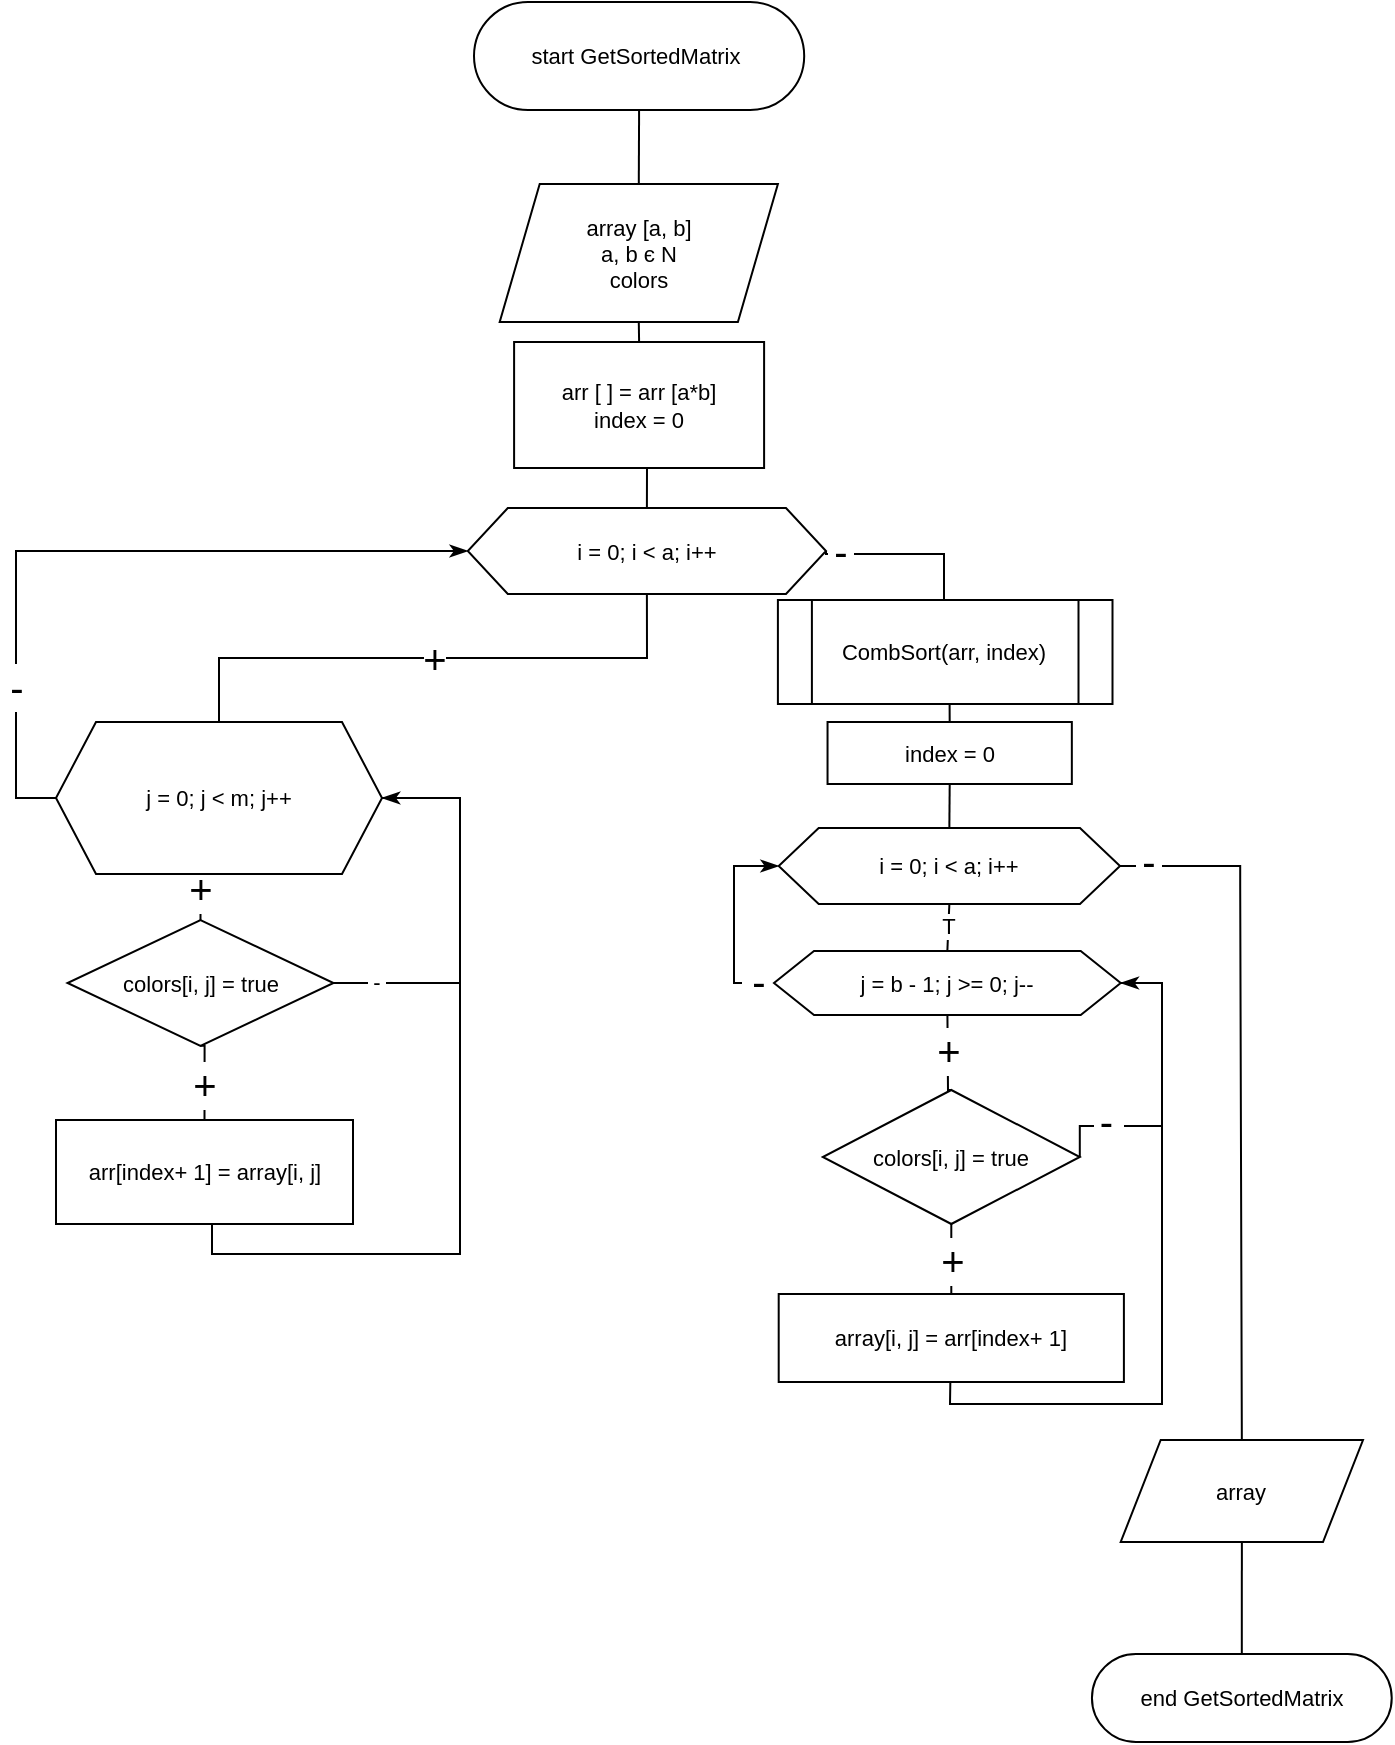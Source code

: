 <mxfile version="21.1.1" type="device" pages="5">
  <diagram id="_W2pvvR6-BZ_cIew-rfv" name="Сортування матриці">
    <mxGraphModel dx="2206" dy="2394" grid="0" gridSize="10" guides="1" tooltips="1" connect="1" arrows="1" fold="1" page="1" pageScale="1" pageWidth="827" pageHeight="1169" math="0" shadow="0">
      <root>
        <mxCell id="0" />
        <mxCell id="1" parent="0" />
        <mxCell id="_uo7ku0veyaC658YRv5V-1" style="edgeStyle=orthogonalEdgeStyle;shape=connector;rounded=0;orthogonalLoop=1;jettySize=auto;html=1;exitX=0.5;exitY=1;exitDx=0;exitDy=0;entryX=0.5;entryY=0;entryDx=0;entryDy=0;labelBackgroundColor=default;strokeColor=default;fontFamily=Helvetica;fontSize=11;fontColor=default;endArrow=none;endFill=0;" parent="1" source="_uo7ku0veyaC658YRv5V-2" target="_uo7ku0veyaC658YRv5V-4" edge="1">
          <mxGeometry relative="1" as="geometry" />
        </mxCell>
        <mxCell id="_uo7ku0veyaC658YRv5V-2" value="start GetSortedMatrix&amp;nbsp;" style="rounded=1;whiteSpace=wrap;html=1;hachureGap=4;arcSize=50;fontFamily=Helvetica;fontSize=11;fontColor=default;" parent="1" vertex="1">
          <mxGeometry x="314.0" y="-59" width="165.1" height="54" as="geometry" />
        </mxCell>
        <mxCell id="_uo7ku0veyaC658YRv5V-3" style="edgeStyle=orthogonalEdgeStyle;shape=connector;rounded=0;orthogonalLoop=1;jettySize=auto;html=1;exitX=0.5;exitY=1;exitDx=0;exitDy=0;entryX=0.5;entryY=0;entryDx=0;entryDy=0;labelBackgroundColor=default;strokeColor=default;fontFamily=Helvetica;fontSize=11;fontColor=default;endArrow=none;endFill=0;" parent="1" source="_uo7ku0veyaC658YRv5V-4" target="_uo7ku0veyaC658YRv5V-6" edge="1">
          <mxGeometry relative="1" as="geometry" />
        </mxCell>
        <mxCell id="_uo7ku0veyaC658YRv5V-4" value="array [a, b]&lt;br&gt;a, b є N&lt;br&gt;colors" style="shape=parallelogram;perimeter=parallelogramPerimeter;whiteSpace=wrap;html=1;fixedSize=1;rounded=1;hachureGap=4;strokeColor=default;fontFamily=Helvetica;fontSize=11;fontColor=default;fillColor=default;arcSize=0;size=20;" parent="1" vertex="1">
          <mxGeometry x="326.85" y="32" width="139.1" height="69" as="geometry" />
        </mxCell>
        <mxCell id="_uo7ku0veyaC658YRv5V-5" style="edgeStyle=orthogonalEdgeStyle;shape=connector;rounded=0;orthogonalLoop=1;jettySize=auto;html=1;exitX=0.5;exitY=1;exitDx=0;exitDy=0;entryX=0.5;entryY=0;entryDx=0;entryDy=0;labelBackgroundColor=default;strokeColor=default;fontFamily=Helvetica;fontSize=11;fontColor=default;endArrow=none;endFill=0;" parent="1" source="_uo7ku0veyaC658YRv5V-6" target="_uo7ku0veyaC658YRv5V-9" edge="1">
          <mxGeometry relative="1" as="geometry" />
        </mxCell>
        <mxCell id="_uo7ku0veyaC658YRv5V-6" value="arr [ ] = arr [a*b]&lt;br&gt;index = 0" style="rounded=0;whiteSpace=wrap;html=1;hachureGap=4;strokeColor=default;fontFamily=Helvetica;fontSize=11;fontColor=default;fillColor=default;" parent="1" vertex="1">
          <mxGeometry x="334.05" y="111" width="125" height="63" as="geometry" />
        </mxCell>
        <mxCell id="_uo7ku0veyaC658YRv5V-7" value="&lt;font style=&quot;font-size: 20px;&quot;&gt;+&lt;/font&gt;" style="edgeStyle=orthogonalEdgeStyle;shape=connector;rounded=0;orthogonalLoop=1;jettySize=auto;html=1;exitX=0.5;exitY=1;exitDx=0;exitDy=0;entryX=0.5;entryY=0;entryDx=0;entryDy=0;labelBackgroundColor=default;strokeColor=default;fontFamily=Helvetica;fontSize=11;fontColor=default;endArrow=none;endFill=0;" parent="1" source="_uo7ku0veyaC658YRv5V-9" target="_uo7ku0veyaC658YRv5V-12" edge="1">
          <mxGeometry relative="1" as="geometry" />
        </mxCell>
        <mxCell id="_uo7ku0veyaC658YRv5V-8" value="&amp;nbsp;&lt;font style=&quot;font-size: 20px;&quot;&gt;-&lt;/font&gt;&amp;nbsp;" style="edgeStyle=orthogonalEdgeStyle;shape=connector;rounded=0;orthogonalLoop=1;jettySize=auto;html=1;exitX=1;exitY=0.5;exitDx=0;exitDy=0;entryX=0.5;entryY=0;entryDx=0;entryDy=0;labelBackgroundColor=default;strokeColor=default;fontFamily=Helvetica;fontSize=11;fontColor=default;endArrow=none;endFill=0;" parent="1" source="_uo7ku0veyaC658YRv5V-9" target="_uo7ku0veyaC658YRv5V-19" edge="1">
          <mxGeometry x="-0.91" y="2" relative="1" as="geometry">
            <Array as="points">
              <mxPoint x="490" y="217" />
              <mxPoint x="549" y="217" />
              <mxPoint x="549" y="290" />
            </Array>
            <mxPoint as="offset" />
          </mxGeometry>
        </mxCell>
        <mxCell id="_uo7ku0veyaC658YRv5V-9" value="i = 0; i &amp;lt; a; i++" style="shape=hexagon;perimeter=hexagonPerimeter2;whiteSpace=wrap;html=1;fixedSize=1;fontFamily=Helvetica;fontSize=11;fontColor=default;" parent="1" vertex="1">
          <mxGeometry x="310.9" y="194" width="179.1" height="43" as="geometry" />
        </mxCell>
        <mxCell id="_uo7ku0veyaC658YRv5V-10" value="&lt;span style=&quot;font-size: 20px;&quot;&gt;+&lt;/span&gt;" style="edgeStyle=orthogonalEdgeStyle;shape=connector;rounded=0;orthogonalLoop=1;jettySize=auto;html=1;exitX=0.5;exitY=1;exitDx=0;exitDy=0;entryX=0.5;entryY=0;entryDx=0;entryDy=0;labelBackgroundColor=default;strokeColor=default;fontFamily=Helvetica;fontSize=11;fontColor=default;endArrow=none;endFill=0;" parent="1" source="_uo7ku0veyaC658YRv5V-12" target="_uo7ku0veyaC658YRv5V-15" edge="1">
          <mxGeometry relative="1" as="geometry" />
        </mxCell>
        <mxCell id="_uo7ku0veyaC658YRv5V-11" value="&lt;font style=&quot;font-size: 20px;&quot;&gt;-&lt;/font&gt;" style="edgeStyle=orthogonalEdgeStyle;shape=connector;rounded=0;orthogonalLoop=1;jettySize=auto;html=1;exitX=0;exitY=0.5;exitDx=0;exitDy=0;entryX=0;entryY=0.5;entryDx=0;entryDy=0;labelBackgroundColor=default;strokeColor=default;fontFamily=Helvetica;fontSize=11;fontColor=default;endArrow=classicThin;endFill=1;" parent="1" source="_uo7ku0veyaC658YRv5V-12" target="_uo7ku0veyaC658YRv5V-9" edge="1">
          <mxGeometry x="-0.586" relative="1" as="geometry">
            <mxPoint as="offset" />
          </mxGeometry>
        </mxCell>
        <mxCell id="_uo7ku0veyaC658YRv5V-12" value="j = 0; j &amp;lt; m; j++" style="shape=hexagon;perimeter=hexagonPerimeter2;whiteSpace=wrap;html=1;fixedSize=1;fontFamily=Helvetica;fontSize=11;fontColor=default;" parent="1" vertex="1">
          <mxGeometry x="105" y="301" width="163" height="76" as="geometry" />
        </mxCell>
        <mxCell id="_uo7ku0veyaC658YRv5V-13" value="&lt;font style=&quot;font-size: 20px;&quot;&gt;+&lt;/font&gt;" style="edgeStyle=orthogonalEdgeStyle;shape=connector;rounded=0;orthogonalLoop=1;jettySize=auto;html=1;exitX=0.5;exitY=1;exitDx=0;exitDy=0;entryX=0.5;entryY=0;entryDx=0;entryDy=0;labelBackgroundColor=default;strokeColor=default;fontFamily=Helvetica;fontSize=11;fontColor=default;endArrow=none;endFill=0;" parent="1" source="_uo7ku0veyaC658YRv5V-15" target="_uo7ku0veyaC658YRv5V-17" edge="1">
          <mxGeometry x="0.076" y="-1" relative="1" as="geometry">
            <mxPoint x="1" as="offset" />
          </mxGeometry>
        </mxCell>
        <mxCell id="_uo7ku0veyaC658YRv5V-14" value="&amp;nbsp;-&amp;nbsp;" style="edgeStyle=orthogonalEdgeStyle;shape=connector;rounded=0;orthogonalLoop=1;jettySize=auto;html=1;exitX=1;exitY=0.5;exitDx=0;exitDy=0;entryX=1;entryY=0.5;entryDx=0;entryDy=0;labelBackgroundColor=default;strokeColor=default;fontFamily=Helvetica;fontSize=11;fontColor=default;endArrow=classicThin;endFill=1;" parent="1" source="_uo7ku0veyaC658YRv5V-15" target="_uo7ku0veyaC658YRv5V-12" edge="1">
          <mxGeometry x="-0.779" y="1" relative="1" as="geometry">
            <Array as="points">
              <mxPoint x="307" y="432" />
              <mxPoint x="307" y="339" />
            </Array>
            <mxPoint as="offset" />
          </mxGeometry>
        </mxCell>
        <mxCell id="_uo7ku0veyaC658YRv5V-15" value="colors[i, j] = true" style="rhombus;whiteSpace=wrap;html=1;shadow=0;fontFamily=Helvetica;fontSize=11;fontColor=default;" parent="1" vertex="1">
          <mxGeometry x="110.75" y="400.11" width="133" height="62.79" as="geometry" />
        </mxCell>
        <mxCell id="_uo7ku0veyaC658YRv5V-16" style="edgeStyle=orthogonalEdgeStyle;shape=connector;rounded=0;orthogonalLoop=1;jettySize=auto;html=1;exitX=0.5;exitY=1;exitDx=0;exitDy=0;entryX=1;entryY=0.5;entryDx=0;entryDy=0;labelBackgroundColor=default;strokeColor=default;fontFamily=Helvetica;fontSize=11;fontColor=default;endArrow=none;endFill=0;" parent="1" source="_uo7ku0veyaC658YRv5V-17" target="_uo7ku0veyaC658YRv5V-12" edge="1">
          <mxGeometry relative="1" as="geometry">
            <Array as="points">
              <mxPoint x="183" y="552" />
              <mxPoint x="183" y="567" />
              <mxPoint x="307" y="567" />
              <mxPoint x="307" y="339" />
            </Array>
          </mxGeometry>
        </mxCell>
        <mxCell id="_uo7ku0veyaC658YRv5V-17" value="arr[index+ 1] = array[i, j]" style="rounded=0;whiteSpace=wrap;html=1;hachureGap=4;strokeColor=default;fontFamily=Helvetica;fontSize=11;fontColor=default;fillColor=default;" parent="1" vertex="1">
          <mxGeometry x="105" y="500" width="148.5" height="52" as="geometry" />
        </mxCell>
        <mxCell id="_uo7ku0veyaC658YRv5V-18" style="edgeStyle=orthogonalEdgeStyle;shape=connector;rounded=0;orthogonalLoop=1;jettySize=auto;html=1;exitX=0.5;exitY=1;exitDx=0;exitDy=0;entryX=0.5;entryY=0;entryDx=0;entryDy=0;labelBackgroundColor=default;strokeColor=default;fontFamily=Helvetica;fontSize=11;fontColor=default;endArrow=none;endFill=0;" parent="1" source="_uo7ku0veyaC658YRv5V-19" target="_uo7ku0veyaC658YRv5V-21" edge="1">
          <mxGeometry relative="1" as="geometry" />
        </mxCell>
        <mxCell id="_uo7ku0veyaC658YRv5V-19" value="CombSort(arr, index)" style="shape=process;whiteSpace=wrap;html=1;backgroundOutline=1;fontFamily=Helvetica;fontSize=11;fontColor=default;" parent="1" vertex="1">
          <mxGeometry x="465.95" y="240" width="167.3" height="52" as="geometry" />
        </mxCell>
        <mxCell id="_uo7ku0veyaC658YRv5V-20" style="edgeStyle=orthogonalEdgeStyle;shape=connector;rounded=0;orthogonalLoop=1;jettySize=auto;html=1;exitX=0.5;exitY=1;exitDx=0;exitDy=0;entryX=0.5;entryY=0;entryDx=0;entryDy=0;labelBackgroundColor=default;strokeColor=default;fontFamily=Helvetica;fontSize=11;fontColor=default;endArrow=none;endFill=0;" parent="1" source="_uo7ku0veyaC658YRv5V-21" target="_uo7ku0veyaC658YRv5V-27" edge="1">
          <mxGeometry relative="1" as="geometry" />
        </mxCell>
        <mxCell id="_uo7ku0veyaC658YRv5V-21" value="index = 0" style="rounded=0;whiteSpace=wrap;html=1;hachureGap=4;strokeColor=default;fontFamily=Helvetica;fontSize=11;fontColor=default;fillColor=default;" parent="1" vertex="1">
          <mxGeometry x="490.77" y="301" width="122.15" height="31" as="geometry" />
        </mxCell>
        <mxCell id="_uo7ku0veyaC658YRv5V-22" value="&lt;font style=&quot;font-size: 20px;&quot;&gt;+&lt;/font&gt;" style="edgeStyle=orthogonalEdgeStyle;shape=connector;rounded=0;orthogonalLoop=1;jettySize=auto;html=1;exitX=0.5;exitY=1;exitDx=0;exitDy=0;entryX=0.5;entryY=0;entryDx=0;entryDy=0;labelBackgroundColor=default;strokeColor=default;fontFamily=Helvetica;fontSize=11;fontColor=default;endArrow=none;endFill=0;" parent="1" source="_uo7ku0veyaC658YRv5V-24" target="_uo7ku0veyaC658YRv5V-30" edge="1">
          <mxGeometry relative="1" as="geometry">
            <Array as="points">
              <mxPoint x="551" y="446" />
              <mxPoint x="551" y="446" />
            </Array>
          </mxGeometry>
        </mxCell>
        <mxCell id="_uo7ku0veyaC658YRv5V-23" value="&lt;font style=&quot;font-size: 20px;&quot;&gt;&amp;nbsp;-&amp;nbsp;&lt;/font&gt;" style="edgeStyle=orthogonalEdgeStyle;shape=connector;rounded=0;orthogonalLoop=1;jettySize=auto;html=1;exitX=0;exitY=0.5;exitDx=0;exitDy=0;entryX=0;entryY=0.5;entryDx=0;entryDy=0;labelBackgroundColor=default;strokeColor=default;fontFamily=Helvetica;fontSize=11;fontColor=default;endArrow=classicThin;endFill=1;" parent="1" source="_uo7ku0veyaC658YRv5V-24" target="_uo7ku0veyaC658YRv5V-27" edge="1">
          <mxGeometry x="-0.835" y="-2" relative="1" as="geometry">
            <mxPoint as="offset" />
          </mxGeometry>
        </mxCell>
        <mxCell id="_uo7ku0veyaC658YRv5V-24" value="j = b - 1; j &amp;gt;= 0; j--" style="shape=hexagon;perimeter=hexagonPerimeter2;whiteSpace=wrap;html=1;fixedSize=1;fontFamily=Helvetica;fontSize=11;fontColor=default;" parent="1" vertex="1">
          <mxGeometry x="464" y="415.5" width="173.35" height="32" as="geometry" />
        </mxCell>
        <mxCell id="_uo7ku0veyaC658YRv5V-25" value="T" style="edgeStyle=orthogonalEdgeStyle;shape=connector;rounded=0;orthogonalLoop=1;jettySize=auto;html=1;exitX=0.5;exitY=1;exitDx=0;exitDy=0;entryX=0.5;entryY=0;entryDx=0;entryDy=0;labelBackgroundColor=default;strokeColor=default;fontFamily=Helvetica;fontSize=11;fontColor=default;endArrow=none;endFill=0;" parent="1" source="_uo7ku0veyaC658YRv5V-27" target="_uo7ku0veyaC658YRv5V-24" edge="1">
          <mxGeometry relative="1" as="geometry" />
        </mxCell>
        <mxCell id="_uo7ku0veyaC658YRv5V-26" value="&amp;nbsp;&lt;font style=&quot;font-size: 20px;&quot;&gt;-&lt;/font&gt;&amp;nbsp;" style="edgeStyle=orthogonalEdgeStyle;shape=connector;rounded=0;orthogonalLoop=1;jettySize=auto;html=1;exitX=1;exitY=0.5;exitDx=0;exitDy=0;entryX=0.5;entryY=0;entryDx=0;entryDy=0;labelBackgroundColor=default;strokeColor=default;fontFamily=Helvetica;fontSize=11;fontColor=default;endArrow=none;endFill=0;" parent="1" source="_uo7ku0veyaC658YRv5V-27" target="_uo7ku0veyaC658YRv5V-34" edge="1">
          <mxGeometry x="-0.919" y="3" relative="1" as="geometry">
            <Array as="points">
              <mxPoint x="697.1" y="383" />
              <mxPoint x="697.1" y="596" />
            </Array>
            <mxPoint as="offset" />
          </mxGeometry>
        </mxCell>
        <mxCell id="_uo7ku0veyaC658YRv5V-27" value="i = 0; i &amp;lt; a; i++" style="shape=hexagon;perimeter=hexagonPerimeter2;whiteSpace=wrap;html=1;fixedSize=1;fontFamily=Helvetica;fontSize=11;fontColor=default;" parent="1" vertex="1">
          <mxGeometry x="466.35" y="354" width="170.65" height="38" as="geometry" />
        </mxCell>
        <mxCell id="_uo7ku0veyaC658YRv5V-28" value="&lt;font style=&quot;font-size: 20px;&quot;&gt;+&lt;/font&gt;" style="edgeStyle=orthogonalEdgeStyle;shape=connector;rounded=0;orthogonalLoop=1;jettySize=auto;html=1;exitX=0.5;exitY=1;exitDx=0;exitDy=0;entryX=0.5;entryY=0;entryDx=0;entryDy=0;labelBackgroundColor=default;strokeColor=default;fontFamily=Helvetica;fontSize=11;fontColor=default;endArrow=none;endFill=0;" parent="1" source="_uo7ku0veyaC658YRv5V-30" target="_uo7ku0veyaC658YRv5V-32" edge="1">
          <mxGeometry relative="1" as="geometry" />
        </mxCell>
        <mxCell id="_uo7ku0veyaC658YRv5V-29" value="&amp;nbsp;&lt;font style=&quot;font-size: 20px;&quot;&gt;-&amp;nbsp;&lt;/font&gt;" style="edgeStyle=orthogonalEdgeStyle;shape=connector;rounded=0;orthogonalLoop=1;jettySize=auto;html=1;exitX=1;exitY=0.5;exitDx=0;exitDy=0;entryX=1;entryY=0.5;entryDx=0;entryDy=0;labelBackgroundColor=default;strokeColor=default;fontFamily=Helvetica;fontSize=11;fontColor=default;endArrow=classicThin;endFill=1;" parent="1" source="_uo7ku0veyaC658YRv5V-30" target="_uo7ku0veyaC658YRv5V-24" edge="1">
          <mxGeometry x="-0.606" y="3" relative="1" as="geometry">
            <mxPoint as="offset" />
            <Array as="points">
              <mxPoint x="658" y="503" />
              <mxPoint x="658" y="432" />
            </Array>
          </mxGeometry>
        </mxCell>
        <mxCell id="_uo7ku0veyaC658YRv5V-30" value="&lt;meta charset=&quot;utf-8&quot;&gt;&lt;span style=&quot;color: rgb(0, 0, 0); font-family: Helvetica; font-size: 11px; font-style: normal; font-variant-ligatures: normal; font-variant-caps: normal; font-weight: 400; letter-spacing: normal; orphans: 2; text-align: center; text-indent: 0px; text-transform: none; widows: 2; word-spacing: 0px; -webkit-text-stroke-width: 0px; background-color: rgb(255, 255, 255); text-decoration-thickness: initial; text-decoration-style: initial; text-decoration-color: initial; float: none; display: inline !important;&quot;&gt;colors[i, j] = true&lt;/span&gt;" style="rhombus;whiteSpace=wrap;html=1;shadow=0;fontFamily=Helvetica;fontSize=11;fontColor=default;" parent="1" vertex="1">
          <mxGeometry x="488.4" y="485" width="128.5" height="67" as="geometry" />
        </mxCell>
        <mxCell id="_uo7ku0veyaC658YRv5V-31" style="edgeStyle=orthogonalEdgeStyle;shape=connector;rounded=0;orthogonalLoop=1;jettySize=auto;html=1;exitX=0.5;exitY=1;exitDx=0;exitDy=0;entryX=1;entryY=0.5;entryDx=0;entryDy=0;labelBackgroundColor=default;strokeColor=default;fontFamily=Helvetica;fontSize=11;fontColor=default;endArrow=none;endFill=0;" parent="1" source="_uo7ku0veyaC658YRv5V-32" target="_uo7ku0veyaC658YRv5V-24" edge="1">
          <mxGeometry relative="1" as="geometry">
            <Array as="points">
              <mxPoint x="552" y="596" />
              <mxPoint x="552" y="642" />
              <mxPoint x="658" y="642" />
              <mxPoint x="658" y="431" />
            </Array>
          </mxGeometry>
        </mxCell>
        <mxCell id="_uo7ku0veyaC658YRv5V-32" value="array[i, j] = arr[index+ 1]" style="rounded=0;whiteSpace=wrap;html=1;hachureGap=4;strokeColor=default;fontFamily=Helvetica;fontSize=11;fontColor=default;fillColor=default;" parent="1" vertex="1">
          <mxGeometry x="466.35" y="587" width="172.6" height="44" as="geometry" />
        </mxCell>
        <mxCell id="_uo7ku0veyaC658YRv5V-33" style="edgeStyle=orthogonalEdgeStyle;shape=connector;rounded=0;orthogonalLoop=1;jettySize=auto;html=1;exitX=0.5;exitY=1;exitDx=0;exitDy=0;entryX=0.5;entryY=0;entryDx=0;entryDy=0;labelBackgroundColor=default;strokeColor=default;fontFamily=Helvetica;fontSize=11;fontColor=default;endArrow=none;endFill=0;" parent="1" source="_uo7ku0veyaC658YRv5V-34" target="_uo7ku0veyaC658YRv5V-35" edge="1">
          <mxGeometry relative="1" as="geometry" />
        </mxCell>
        <mxCell id="_uo7ku0veyaC658YRv5V-34" value="array" style="shape=parallelogram;perimeter=parallelogramPerimeter;whiteSpace=wrap;html=1;fixedSize=1;rounded=1;hachureGap=4;strokeColor=default;fontFamily=Helvetica;fontSize=11;fontColor=default;fillColor=default;arcSize=0;size=20;" parent="1" vertex="1">
          <mxGeometry x="637.35" y="660" width="121.15" height="51" as="geometry" />
        </mxCell>
        <mxCell id="_uo7ku0veyaC658YRv5V-35" value="end GetSortedMatrix" style="rounded=1;whiteSpace=wrap;html=1;hachureGap=4;arcSize=50;fontFamily=Helvetica;fontSize=11;fontColor=default;" parent="1" vertex="1">
          <mxGeometry x="622.97" y="767" width="149.9" height="44" as="geometry" />
        </mxCell>
      </root>
    </mxGraphModel>
  </diagram>
  <diagram name="алгоритм матриці" id="puJ4dQVMuRWUU_2KnzEk">
    <mxGraphModel dx="1434" dy="796" grid="0" gridSize="10" guides="1" tooltips="1" connect="1" arrows="1" fold="1" page="1" pageScale="1" pageWidth="827" pageHeight="1169" math="0" shadow="0">
      <root>
        <mxCell id="0" />
        <mxCell id="1" parent="0" />
        <mxCell id="8x_gYfYmhWGk54Jx3yt2-13" style="edgeStyle=orthogonalEdgeStyle;rounded=0;orthogonalLoop=1;jettySize=auto;html=1;exitX=0.5;exitY=1;exitDx=0;exitDy=0;entryX=0.5;entryY=0;entryDx=0;entryDy=0;endArrow=none;endFill=0;" parent="1" source="8x_gYfYmhWGk54Jx3yt2-1" target="8x_gYfYmhWGk54Jx3yt2-2" edge="1">
          <mxGeometry relative="1" as="geometry">
            <Array as="points">
              <mxPoint x="320" y="70" />
              <mxPoint x="320" y="80" />
            </Array>
          </mxGeometry>
        </mxCell>
        <mxCell id="8x_gYfYmhWGk54Jx3yt2-1" value="start" style="rounded=1;whiteSpace=wrap;html=1;hachureGap=4;arcSize=50;" parent="1" vertex="1">
          <mxGeometry x="277" y="11" width="137" height="80" as="geometry" />
        </mxCell>
        <mxCell id="HEg9FJUR9RGlQ6Tc9v0w-24" style="edgeStyle=orthogonalEdgeStyle;shape=connector;rounded=0;orthogonalLoop=1;jettySize=auto;html=1;exitX=0.5;exitY=1;exitDx=0;exitDy=0;entryX=0.5;entryY=0;entryDx=0;entryDy=0;labelBackgroundColor=default;fontFamily=Helvetica;fontSize=11;fontColor=default;endArrow=none;endFill=0;" parent="1" source="8x_gYfYmhWGk54Jx3yt2-2" target="HEg9FJUR9RGlQ6Tc9v0w-21" edge="1">
          <mxGeometry relative="1" as="geometry" />
        </mxCell>
        <mxCell id="8x_gYfYmhWGk54Jx3yt2-2" value="array[a,b]&lt;br&gt;a, b, maxElementOfArray є N&lt;br&gt;l, k є Z&amp;nbsp;" style="shape=parallelogram;perimeter=parallelogramPerimeter;whiteSpace=wrap;html=1;fixedSize=1;rounded=1;hachureGap=4;fontFamily=Helvetica;fontSize=11;arcSize=0;size=20;" parent="1" vertex="1">
          <mxGeometry x="242" y="129" width="218.5" height="63" as="geometry" />
        </mxCell>
        <mxCell id="8x_gYfYmhWGk54Jx3yt2-73" style="edgeStyle=orthogonalEdgeStyle;rounded=0;orthogonalLoop=1;jettySize=auto;html=1;exitX=0.5;exitY=1;exitDx=0;exitDy=0;fontSize=11;endArrow=classicThin;endFill=1;startSize=6;entryX=1;entryY=0.5;entryDx=0;entryDy=0;" parent="1" edge="1">
          <mxGeometry relative="1" as="geometry">
            <mxPoint x="1123.21" y="582.49" as="targetPoint" />
            <Array as="points">
              <mxPoint x="1031" y="879" />
              <mxPoint x="1031" y="890" />
              <mxPoint x="1175" y="890" />
              <mxPoint x="1175" y="583" />
            </Array>
          </mxGeometry>
        </mxCell>
        <mxCell id="8x_gYfYmhWGk54Jx3yt2-99" value="end" style="rounded=1;whiteSpace=wrap;html=1;hachureGap=4;arcSize=50;fontSize=11;" parent="1" vertex="1">
          <mxGeometry x="278.75" y="455" width="151.5" height="74" as="geometry" />
        </mxCell>
        <mxCell id="HEg9FJUR9RGlQ6Tc9v0w-25" style="edgeStyle=orthogonalEdgeStyle;shape=connector;rounded=0;orthogonalLoop=1;jettySize=auto;html=1;exitX=0.5;exitY=1;exitDx=0;exitDy=0;entryX=0.5;entryY=0;entryDx=0;entryDy=0;labelBackgroundColor=default;fontFamily=Helvetica;fontSize=11;fontColor=default;endArrow=none;endFill=0;" parent="1" source="HEg9FJUR9RGlQ6Tc9v0w-21" target="HEg9FJUR9RGlQ6Tc9v0w-23" edge="1">
          <mxGeometry relative="1" as="geometry" />
        </mxCell>
        <mxCell id="HEg9FJUR9RGlQ6Tc9v0w-21" value="GetSortedMatrix(array, colors, a, b)" style="shape=process;whiteSpace=wrap;html=1;backgroundOutline=1;fontFamily=Helvetica;fontSize=11;" parent="1" vertex="1">
          <mxGeometry x="201.25" y="224" width="294.75" height="75" as="geometry" />
        </mxCell>
        <mxCell id="HEg9FJUR9RGlQ6Tc9v0w-27" style="edgeStyle=orthogonalEdgeStyle;shape=connector;rounded=0;orthogonalLoop=1;jettySize=auto;html=1;exitX=0.5;exitY=1;exitDx=0;exitDy=0;entryX=0.5;entryY=0;entryDx=0;entryDy=0;labelBackgroundColor=default;fontFamily=Helvetica;fontSize=11;fontColor=default;endArrow=none;endFill=0;" parent="1" source="HEg9FJUR9RGlQ6Tc9v0w-23" target="8x_gYfYmhWGk54Jx3yt2-99" edge="1">
          <mxGeometry relative="1" as="geometry" />
        </mxCell>
        <mxCell id="HEg9FJUR9RGlQ6Tc9v0w-23" value="array" style="shape=parallelogram;perimeter=parallelogramPerimeter;whiteSpace=wrap;html=1;fixedSize=1;rounded=1;hachureGap=4;fontFamily=Helvetica;fontSize=11;arcSize=0;size=20;" parent="1" vertex="1">
          <mxGeometry x="251" y="324" width="207" height="87" as="geometry" />
        </mxCell>
      </root>
    </mxGraphModel>
  </diagram>
  <diagram id="Nt5OlTipBuLvhybNwQZH" name="Сортування матриці №2">
    <mxGraphModel dx="860" dy="936" grid="0" gridSize="10" guides="1" tooltips="1" connect="1" arrows="1" fold="1" page="1" pageScale="1" pageWidth="827" pageHeight="1169" math="0" shadow="0">
      <root>
        <mxCell id="0" />
        <mxCell id="1" parent="0" />
        <mxCell id="H2k0Py5VocjFu0qXM1yt-1" style="edgeStyle=orthogonalEdgeStyle;rounded=0;orthogonalLoop=1;jettySize=auto;html=1;exitX=0.5;exitY=1;exitDx=0;exitDy=0;endArrow=none;endFill=0;" parent="1" source="H2k0Py5VocjFu0qXM1yt-2" target="H2k0Py5VocjFu0qXM1yt-4" edge="1">
          <mxGeometry relative="1" as="geometry" />
        </mxCell>
        <mxCell id="H2k0Py5VocjFu0qXM1yt-2" value="start CombSort" style="rounded=1;whiteSpace=wrap;html=1;hachureGap=4;arcSize=50;" parent="1" vertex="1">
          <mxGeometry x="1063.21" y="9" width="151.86" height="62" as="geometry" />
        </mxCell>
        <mxCell id="H2k0Py5VocjFu0qXM1yt-3" style="edgeStyle=orthogonalEdgeStyle;rounded=0;orthogonalLoop=1;jettySize=auto;html=1;exitX=0.5;exitY=1;exitDx=0;exitDy=0;entryX=0.5;entryY=0;entryDx=0;entryDy=0;endArrow=none;endFill=0;" parent="1" source="H2k0Py5VocjFu0qXM1yt-4" target="H2k0Py5VocjFu0qXM1yt-6" edge="1">
          <mxGeometry relative="1" as="geometry" />
        </mxCell>
        <mxCell id="H2k0Py5VocjFu0qXM1yt-4" value="array [,]&lt;br&gt;k,l є Z" style="shape=parallelogram;perimeter=parallelogramPerimeter;whiteSpace=wrap;html=1;fixedSize=1;rounded=1;hachureGap=4;strokeColor=default;fontFamily=Helvetica;fontSize=11;fontColor=default;fillColor=default;arcSize=0;size=20;" parent="1" vertex="1">
          <mxGeometry x="1071.14" y="82" width="137.14" height="63" as="geometry" />
        </mxCell>
        <mxCell id="H2k0Py5VocjFu0qXM1yt-5" style="edgeStyle=orthogonalEdgeStyle;rounded=0;orthogonalLoop=1;jettySize=auto;html=1;exitX=0.5;exitY=1;exitDx=0;exitDy=0;entryX=0.5;entryY=0;entryDx=0;entryDy=0;endArrow=none;endFill=0;" parent="1" source="H2k0Py5VocjFu0qXM1yt-6" target="H2k0Py5VocjFu0qXM1yt-9" edge="1">
          <mxGeometry relative="1" as="geometry" />
        </mxCell>
        <mxCell id="H2k0Py5VocjFu0qXM1yt-6" value="swapped = true&lt;br&gt;gap = b" style="rounded=0;whiteSpace=wrap;html=1;hachureGap=4;strokeColor=default;fontFamily=Helvetica;fontSize=11;fontColor=default;fillColor=default;" parent="1" vertex="1">
          <mxGeometry x="1081" y="154" width="122.86" height="69" as="geometry" />
        </mxCell>
        <mxCell id="H2k0Py5VocjFu0qXM1yt-7" value="&lt;font style=&quot;font-size: 20px;&quot;&gt;&amp;nbsp;-&amp;nbsp;&lt;/font&gt;" style="edgeStyle=orthogonalEdgeStyle;rounded=0;orthogonalLoop=1;jettySize=auto;html=1;exitX=1;exitY=0.5;exitDx=0;exitDy=0;endArrow=none;endFill=0;entryX=0.5;entryY=0;entryDx=0;entryDy=0;" parent="1" source="H2k0Py5VocjFu0qXM1yt-9" target="H2k0Py5VocjFu0qXM1yt-12" edge="1">
          <mxGeometry x="0.003" y="2" relative="1" as="geometry">
            <Array as="points">
              <mxPoint x="1241" y="264" />
              <mxPoint x="1296" y="264" />
            </Array>
            <mxPoint as="offset" />
          </mxGeometry>
        </mxCell>
        <mxCell id="H2k0Py5VocjFu0qXM1yt-8" value="&lt;font style=&quot;font-size: 20px;&quot;&gt;+&lt;/font&gt;" style="edgeStyle=orthogonalEdgeStyle;rounded=0;orthogonalLoop=1;jettySize=auto;html=1;exitX=0.5;exitY=1;exitDx=0;exitDy=0;entryX=0.5;entryY=0;entryDx=0;entryDy=0;endArrow=none;endFill=0;" parent="1" source="H2k0Py5VocjFu0qXM1yt-9" target="H2k0Py5VocjFu0qXM1yt-21" edge="1">
          <mxGeometry x="-0.469" relative="1" as="geometry">
            <mxPoint x="1139.14" y="395" as="targetPoint" />
            <Array as="points">
              <mxPoint x="1139" y="303" />
              <mxPoint x="1027" y="303" />
            </Array>
            <mxPoint as="offset" />
          </mxGeometry>
        </mxCell>
        <mxCell id="H2k0Py5VocjFu0qXM1yt-9" value="gap &amp;gt; 1" style="rhombus;whiteSpace=wrap;html=1;shadow=0;fontFamily=Helvetica;fontSize=11;fontColor=default;" parent="1" vertex="1">
          <mxGeometry x="1077.64" y="232" width="128.36" height="63" as="geometry" />
        </mxCell>
        <mxCell id="H2k0Py5VocjFu0qXM1yt-10" value="&lt;font style=&quot;font-size: 20px;&quot;&gt;&amp;nbsp;+&amp;nbsp;&lt;/font&gt;" style="edgeStyle=orthogonalEdgeStyle;rounded=0;orthogonalLoop=1;jettySize=auto;html=1;exitX=0;exitY=0.5;exitDx=0;exitDy=0;entryX=0.5;entryY=0;entryDx=0;entryDy=0;endArrow=none;endFill=0;" parent="1" source="H2k0Py5VocjFu0qXM1yt-12" target="H2k0Py5VocjFu0qXM1yt-21" edge="1">
          <mxGeometry x="-0.075" relative="1" as="geometry">
            <mxPoint x="1139.14" y="395" as="targetPoint" />
            <mxPoint as="offset" />
            <Array as="points">
              <mxPoint x="1282.14" y="320" />
              <mxPoint x="1138.14" y="320" />
            </Array>
          </mxGeometry>
        </mxCell>
        <mxCell id="H2k0Py5VocjFu0qXM1yt-11" value="&amp;nbsp;&lt;font style=&quot;font-size: 20px;&quot;&gt;-&lt;/font&gt;&amp;nbsp;" style="edgeStyle=orthogonalEdgeStyle;rounded=0;orthogonalLoop=1;jettySize=auto;html=1;exitX=1;exitY=0.5;exitDx=0;exitDy=0;endArrow=none;endFill=0;entryX=0.5;entryY=0;entryDx=0;entryDy=0;" parent="1" source="H2k0Py5VocjFu0qXM1yt-12" target="H2k0Py5VocjFu0qXM1yt-23" edge="1">
          <mxGeometry x="-0.288" y="2" relative="1" as="geometry">
            <mxPoint x="1447.14" y="491" as="targetPoint" />
            <Array as="points">
              <mxPoint x="1390" y="320" />
            </Array>
            <mxPoint as="offset" />
          </mxGeometry>
        </mxCell>
        <mxCell id="H2k0Py5VocjFu0qXM1yt-12" value="swapped = true" style="rhombus;whiteSpace=wrap;html=1;shadow=0;fontFamily=Helvetica;fontSize=11;fontColor=default;" parent="1" vertex="1">
          <mxGeometry x="1225" y="290" width="124" height="61" as="geometry" />
        </mxCell>
        <mxCell id="H2k0Py5VocjFu0qXM1yt-13" value="&lt;font style=&quot;font-size: 20px;&quot;&gt;&amp;nbsp;+&amp;nbsp;&lt;/font&gt;" style="edgeStyle=orthogonalEdgeStyle;rounded=0;orthogonalLoop=1;jettySize=auto;html=1;exitX=1;exitY=0.5;exitDx=0;exitDy=0;entryX=0.5;entryY=0;entryDx=0;entryDy=0;endArrow=none;endFill=0;" parent="1" source="H2k0Py5VocjFu0qXM1yt-15" target="H2k0Py5VocjFu0qXM1yt-17" edge="1">
          <mxGeometry x="-0.459" relative="1" as="geometry">
            <mxPoint as="offset" />
            <Array as="points">
              <mxPoint x="1187" y="563" />
            </Array>
          </mxGeometry>
        </mxCell>
        <mxCell id="H2k0Py5VocjFu0qXM1yt-14" value="&lt;font style=&quot;font-size: 20px;&quot;&gt;&amp;nbsp;-&amp;nbsp;&lt;/font&gt;" style="edgeStyle=orthogonalEdgeStyle;rounded=0;orthogonalLoop=1;jettySize=auto;html=1;exitX=0;exitY=0.5;exitDx=0;exitDy=0;entryX=0.5;entryY=0;entryDx=0;entryDy=0;endArrow=none;endFill=0;" parent="1" source="H2k0Py5VocjFu0qXM1yt-15" target="H2k0Py5VocjFu0qXM1yt-27" edge="1">
          <mxGeometry x="-0.764" y="-3" relative="1" as="geometry">
            <Array as="points">
              <mxPoint x="951" y="563" />
              <mxPoint x="951" y="624" />
              <mxPoint x="1429" y="624" />
            </Array>
            <mxPoint as="offset" />
          </mxGeometry>
        </mxCell>
        <mxCell id="H2k0Py5VocjFu0qXM1yt-15" value="gap &amp;lt;= 1" style="rhombus;whiteSpace=wrap;html=1;shadow=0;fontFamily=Helvetica;fontSize=11;fontColor=default;" parent="1" vertex="1">
          <mxGeometry x="981.53" y="529" width="94.36" height="68" as="geometry" />
        </mxCell>
        <mxCell id="H2k0Py5VocjFu0qXM1yt-16" style="edgeStyle=orthogonalEdgeStyle;rounded=0;orthogonalLoop=1;jettySize=auto;html=1;exitX=0.5;exitY=1;exitDx=0;exitDy=0;entryX=0.5;entryY=0;entryDx=0;entryDy=0;endArrow=none;endFill=0;" parent="1" source="H2k0Py5VocjFu0qXM1yt-17" target="H2k0Py5VocjFu0qXM1yt-27" edge="1">
          <mxGeometry relative="1" as="geometry">
            <Array as="points">
              <mxPoint x="1189" y="606" />
              <mxPoint x="1429" y="606" />
            </Array>
          </mxGeometry>
        </mxCell>
        <mxCell id="H2k0Py5VocjFu0qXM1yt-17" value="gap = 1" style="rounded=0;whiteSpace=wrap;html=1;hachureGap=4;strokeColor=default;fontFamily=Helvetica;fontSize=11;fontColor=default;fillColor=default;" parent="1" vertex="1">
          <mxGeometry x="1151" y="570" width="76" height="27" as="geometry" />
        </mxCell>
        <mxCell id="H2k0Py5VocjFu0qXM1yt-18" style="edgeStyle=orthogonalEdgeStyle;rounded=0;orthogonalLoop=1;jettySize=auto;html=1;exitX=0.5;exitY=1;exitDx=0;exitDy=0;endArrow=none;endFill=0;entryX=0.5;entryY=0;entryDx=0;entryDy=0;" parent="1" source="H2k0Py5VocjFu0qXM1yt-19" target="H2k0Py5VocjFu0qXM1yt-15" edge="1">
          <mxGeometry relative="1" as="geometry">
            <mxPoint x="1138.14" y="451" as="targetPoint" />
          </mxGeometry>
        </mxCell>
        <mxCell id="H2k0Py5VocjFu0qXM1yt-19" value="swapped = false" style="rounded=0;whiteSpace=wrap;html=1;hachureGap=4;strokeColor=default;fontFamily=Helvetica;fontSize=11;fontColor=default;fillColor=default;" parent="1" vertex="1">
          <mxGeometry x="968.71" y="430" width="120" height="54" as="geometry" />
        </mxCell>
        <mxCell id="H2k0Py5VocjFu0qXM1yt-20" style="edgeStyle=orthogonalEdgeStyle;rounded=0;orthogonalLoop=1;jettySize=auto;html=1;exitX=0.5;exitY=1;exitDx=0;exitDy=0;endArrow=none;endFill=0;entryX=0.5;entryY=0;entryDx=0;entryDy=0;" parent="1" source="H2k0Py5VocjFu0qXM1yt-21" target="H2k0Py5VocjFu0qXM1yt-19" edge="1">
          <mxGeometry relative="1" as="geometry">
            <mxPoint x="1059.14" y="506" as="targetPoint" />
          </mxGeometry>
        </mxCell>
        <mxCell id="H2k0Py5VocjFu0qXM1yt-21" value="GetNextStep(gap)" style="shape=process;whiteSpace=wrap;html=1;backgroundOutline=1;fontFamily=Helvetica;fontSize=11;fontColor=default;" parent="1" vertex="1">
          <mxGeometry x="933.5" y="346" width="187" height="77" as="geometry" />
        </mxCell>
        <mxCell id="H2k0Py5VocjFu0qXM1yt-22" style="edgeStyle=orthogonalEdgeStyle;rounded=0;orthogonalLoop=1;jettySize=auto;html=1;exitX=0.5;exitY=1;exitDx=0;exitDy=0;entryX=0.5;entryY=0;entryDx=0;entryDy=0;endArrow=none;endFill=0;" parent="1" source="H2k0Py5VocjFu0qXM1yt-23" target="H2k0Py5VocjFu0qXM1yt-24" edge="1">
          <mxGeometry relative="1" as="geometry">
            <mxPoint x="1447.14" y="398.5" as="targetPoint" />
          </mxGeometry>
        </mxCell>
        <mxCell id="H2k0Py5VocjFu0qXM1yt-23" value="array" style="shape=parallelogram;perimeter=parallelogramPerimeter;whiteSpace=wrap;html=1;fixedSize=1;rounded=1;hachureGap=4;strokeColor=default;fontFamily=Helvetica;fontSize=11;fontColor=default;fillColor=default;arcSize=0;size=20;" parent="1" vertex="1">
          <mxGeometry x="1333.5" y="358" width="113" height="43" as="geometry" />
        </mxCell>
        <mxCell id="H2k0Py5VocjFu0qXM1yt-24" value="end CombSort" style="rounded=1;whiteSpace=wrap;html=1;hachureGap=4;arcSize=50;" parent="1" vertex="1">
          <mxGeometry x="1323" y="448" width="134" height="48" as="geometry" />
        </mxCell>
        <mxCell id="H2k0Py5VocjFu0qXM1yt-25" value="+" style="edgeStyle=orthogonalEdgeStyle;shape=connector;rounded=0;orthogonalLoop=1;jettySize=auto;html=1;labelBackgroundColor=default;strokeColor=default;fontFamily=Helvetica;fontSize=11;fontColor=default;endArrow=none;endFill=0;exitX=0.5;exitY=1;exitDx=0;exitDy=0;entryX=0.5;entryY=0;entryDx=0;entryDy=0;" parent="1" source="H2k0Py5VocjFu0qXM1yt-27" target="H2k0Py5VocjFu0qXM1yt-30" edge="1">
          <mxGeometry relative="1" as="geometry">
            <Array as="points">
              <mxPoint x="1429" y="663" />
              <mxPoint x="1024" y="663" />
              <mxPoint x="1024" y="729" />
            </Array>
            <mxPoint as="offset" />
          </mxGeometry>
        </mxCell>
        <mxCell id="H2k0Py5VocjFu0qXM1yt-26" value="&amp;nbsp;&lt;font style=&quot;font-size: 20px;&quot;&gt;-&lt;/font&gt;&amp;nbsp;" style="edgeStyle=orthogonalEdgeStyle;shape=connector;rounded=0;orthogonalLoop=1;jettySize=auto;html=1;exitX=0;exitY=0.5;exitDx=0;exitDy=0;entryX=0;entryY=0.5;entryDx=0;entryDy=0;labelBackgroundColor=default;strokeColor=default;fontFamily=Helvetica;fontSize=11;fontColor=default;endArrow=classicThin;endFill=1;" parent="1" source="H2k0Py5VocjFu0qXM1yt-27" target="H2k0Py5VocjFu0qXM1yt-9" edge="1">
          <mxGeometry x="-0.919" y="-2" relative="1" as="geometry">
            <Array as="points">
              <mxPoint x="1323" y="651" />
              <mxPoint x="889" y="650" />
              <mxPoint x="889" y="264" />
            </Array>
            <mxPoint as="offset" />
            <mxPoint x="1055.64" y="343" as="targetPoint" />
          </mxGeometry>
        </mxCell>
        <mxCell id="H2k0Py5VocjFu0qXM1yt-27" value="&lt;span style=&quot;color: rgb(0, 0, 0); font-family: Helvetica; font-size: 11px; font-style: normal; font-variant-ligatures: normal; font-variant-caps: normal; font-weight: 400; letter-spacing: normal; orphans: 2; text-align: center; text-indent: 0px; text-transform: none; widows: 2; word-spacing: 0px; -webkit-text-stroke-width: 0px; background-color: rgb(255, 255, 255); text-decoration-thickness: initial; text-decoration-style: initial; text-decoration-color: initial; float: none; display: inline !important;&quot;&gt;int i = 0; i &amp;lt; a - gap; i++&lt;/span&gt;" style="shape=hexagon;perimeter=hexagonPerimeter2;whiteSpace=wrap;html=1;fixedSize=1;fontFamily=Helvetica;fontSize=11;fontColor=default;" parent="1" vertex="1">
          <mxGeometry x="1341" y="629" width="176.64" height="44" as="geometry" />
        </mxCell>
        <mxCell id="H2k0Py5VocjFu0qXM1yt-28" value="&lt;font style=&quot;font-size: 15px;&quot;&gt;+&lt;/font&gt;" style="edgeStyle=orthogonalEdgeStyle;shape=connector;rounded=0;orthogonalLoop=1;jettySize=auto;html=1;exitX=0.5;exitY=1;exitDx=0;exitDy=0;entryX=0.5;entryY=0;entryDx=0;entryDy=0;labelBackgroundColor=default;strokeColor=default;fontFamily=Helvetica;fontSize=11;fontColor=default;endArrow=none;endFill=0;" parent="1" source="H2k0Py5VocjFu0qXM1yt-30" target="H2k0Py5VocjFu0qXM1yt-32" edge="1">
          <mxGeometry relative="1" as="geometry" />
        </mxCell>
        <mxCell id="H2k0Py5VocjFu0qXM1yt-29" value="&lt;font style=&quot;font-size: 20px;&quot;&gt;&amp;nbsp;-&amp;nbsp;&lt;/font&gt;" style="edgeStyle=orthogonalEdgeStyle;shape=connector;rounded=0;orthogonalLoop=1;jettySize=auto;html=1;exitX=1;exitY=0.5;exitDx=0;exitDy=0;labelBackgroundColor=default;strokeColor=default;fontFamily=Helvetica;fontSize=11;fontColor=default;endArrow=none;endFill=0;" parent="1" source="H2k0Py5VocjFu0qXM1yt-30" edge="1" target="H2k0Py5VocjFu0qXM1yt-27">
          <mxGeometry x="-0.615" y="4" relative="1" as="geometry">
            <mxPoint x="1421" y="682" as="targetPoint" />
            <Array as="points">
              <mxPoint x="1429" y="765" />
            </Array>
            <mxPoint as="offset" />
          </mxGeometry>
        </mxCell>
        <mxCell id="H2k0Py5VocjFu0qXM1yt-30" value="arr[i] &gt; arr[i + gap]" style="rhombus;whiteSpace=wrap;html=1;shadow=0;fontFamily=Helvetica;fontSize=11;fontColor=default;" parent="1" vertex="1">
          <mxGeometry x="956.49" y="732" width="136.57" height="66" as="geometry" />
        </mxCell>
        <mxCell id="H2k0Py5VocjFu0qXM1yt-31" style="edgeStyle=orthogonalEdgeStyle;shape=connector;rounded=0;orthogonalLoop=1;jettySize=auto;html=1;exitX=0.5;exitY=1;exitDx=0;exitDy=0;entryX=0.5;entryY=0;entryDx=0;entryDy=0;labelBackgroundColor=default;strokeColor=default;fontFamily=Helvetica;fontSize=11;fontColor=default;endArrow=none;endFill=0;" parent="1" source="H2k0Py5VocjFu0qXM1yt-32" target="H2k0Py5VocjFu0qXM1yt-34" edge="1">
          <mxGeometry relative="1" as="geometry" />
        </mxCell>
        <mxCell id="H2k0Py5VocjFu0qXM1yt-32" value="Swap(ref arr[i], ref arr[i + gap])" style="shape=process;whiteSpace=wrap;html=1;backgroundOutline=1;fontFamily=Helvetica;fontSize=11;fontColor=default;" parent="1" vertex="1">
          <mxGeometry x="919.68" y="838" width="214.64" height="38" as="geometry" />
        </mxCell>
        <mxCell id="H2k0Py5VocjFu0qXM1yt-33" style="edgeStyle=orthogonalEdgeStyle;shape=connector;rounded=0;orthogonalLoop=1;jettySize=auto;html=1;exitX=0.5;exitY=1;exitDx=0;exitDy=0;entryX=1;entryY=0.5;entryDx=0;entryDy=0;labelBackgroundColor=default;strokeColor=default;fontFamily=Helvetica;fontSize=11;fontColor=default;endArrow=classicThin;endFill=1;" parent="1" source="H2k0Py5VocjFu0qXM1yt-34" target="H2k0Py5VocjFu0qXM1yt-27" edge="1">
          <mxGeometry relative="1" as="geometry">
            <Array as="points">
              <mxPoint x="1029" y="890" />
              <mxPoint x="1028" y="980" />
              <mxPoint x="1588" y="980" />
              <mxPoint x="1588" y="645" />
            </Array>
          </mxGeometry>
        </mxCell>
        <mxCell id="H2k0Py5VocjFu0qXM1yt-34" value="swapped = true" style="rounded=0;whiteSpace=wrap;html=1;hachureGap=4;strokeColor=default;fontFamily=Helvetica;fontSize=11;fontColor=default;fillColor=default;" parent="1" vertex="1">
          <mxGeometry x="966.35" y="902" width="124.71" height="49" as="geometry" />
        </mxCell>
      </root>
    </mxGraphModel>
  </diagram>
  <diagram id="bAywdNF8JyTFwSH1MQl8" name="заміна">
    <mxGraphModel dx="1687" dy="2105" grid="0" gridSize="10" guides="1" tooltips="1" connect="1" arrows="1" fold="1" page="1" pageScale="1" pageWidth="827" pageHeight="1169" math="0" shadow="0">
      <root>
        <mxCell id="0" />
        <mxCell id="1" parent="0" />
        <mxCell id="WXeBiotHbMRLLukEiRv4-1" style="edgeStyle=orthogonalEdgeStyle;rounded=0;orthogonalLoop=1;jettySize=auto;html=1;exitX=0.5;exitY=1;exitDx=0;exitDy=0;entryX=0.5;entryY=0;entryDx=0;entryDy=0;fontSize=11;endArrow=none;endFill=0;startSize=6;" parent="1" source="WXeBiotHbMRLLukEiRv4-2" target="WXeBiotHbMRLLukEiRv4-4" edge="1">
          <mxGeometry relative="1" as="geometry" />
        </mxCell>
        <mxCell id="WXeBiotHbMRLLukEiRv4-2" value="startSwap&amp;nbsp;" style="rounded=1;whiteSpace=wrap;html=1;hachureGap=4;arcSize=50;fontSize=11;" parent="1" vertex="1">
          <mxGeometry x="366" y="-46" width="96" height="49" as="geometry" />
        </mxCell>
        <mxCell id="WXeBiotHbMRLLukEiRv4-3" style="edgeStyle=orthogonalEdgeStyle;rounded=0;orthogonalLoop=1;jettySize=auto;html=1;exitX=0.5;exitY=1;exitDx=0;exitDy=0;entryX=0.5;entryY=0;entryDx=0;entryDy=0;fontSize=11;endArrow=none;endFill=0;startSize=6;" parent="1" source="WXeBiotHbMRLLukEiRv4-4" target="WXeBiotHbMRLLukEiRv4-6" edge="1">
          <mxGeometry relative="1" as="geometry" />
        </mxCell>
        <mxCell id="WXeBiotHbMRLLukEiRv4-4" value="val1, val2 є N" style="shape=parallelogram;perimeter=parallelogramPerimeter;whiteSpace=wrap;html=1;fixedSize=1;rounded=1;hachureGap=4;strokeColor=default;fontFamily=Helvetica;fontSize=11;fontColor=default;fillColor=default;arcSize=0;size=20;" parent="1" vertex="1">
          <mxGeometry x="342" y="36" width="147" height="46" as="geometry" />
        </mxCell>
        <mxCell id="WXeBiotHbMRLLukEiRv4-5" style="edgeStyle=orthogonalEdgeStyle;rounded=0;orthogonalLoop=1;jettySize=auto;html=1;exitX=0.5;exitY=1;exitDx=0;exitDy=0;fontSize=11;endArrow=none;endFill=0;startSize=6;" parent="1" source="WXeBiotHbMRLLukEiRv4-6" target="WXeBiotHbMRLLukEiRv4-8" edge="1">
          <mxGeometry relative="1" as="geometry" />
        </mxCell>
        <mxCell id="WXeBiotHbMRLLukEiRv4-6" value="temp = val1" style="rounded=0;whiteSpace=wrap;html=1;hachureGap=4;strokeColor=default;fontFamily=Helvetica;fontSize=11;fontColor=default;fillColor=default;" parent="1" vertex="1">
          <mxGeometry x="358" y="102" width="115" height="33" as="geometry" />
        </mxCell>
        <mxCell id="WXeBiotHbMRLLukEiRv4-7" style="edgeStyle=orthogonalEdgeStyle;rounded=0;orthogonalLoop=1;jettySize=auto;html=1;exitX=0.5;exitY=1;exitDx=0;exitDy=0;entryX=0.5;entryY=0;entryDx=0;entryDy=0;fontSize=11;endArrow=none;endFill=0;startSize=6;" parent="1" source="WXeBiotHbMRLLukEiRv4-8" target="WXeBiotHbMRLLukEiRv4-10" edge="1">
          <mxGeometry relative="1" as="geometry" />
        </mxCell>
        <mxCell id="WXeBiotHbMRLLukEiRv4-8" value="val1 = val2" style="rounded=0;whiteSpace=wrap;html=1;hachureGap=4;strokeColor=default;fontFamily=Helvetica;fontSize=11;fontColor=default;fillColor=default;" parent="1" vertex="1">
          <mxGeometry x="348.5" y="150" width="127" height="48.51" as="geometry" />
        </mxCell>
        <mxCell id="WXeBiotHbMRLLukEiRv4-9" style="edgeStyle=orthogonalEdgeStyle;rounded=0;orthogonalLoop=1;jettySize=auto;html=1;exitX=0.5;exitY=1;exitDx=0;exitDy=0;fontSize=11;endArrow=none;endFill=0;startSize=6;" parent="1" source="WXeBiotHbMRLLukEiRv4-10" target="WXeBiotHbMRLLukEiRv4-12" edge="1">
          <mxGeometry relative="1" as="geometry" />
        </mxCell>
        <mxCell id="WXeBiotHbMRLLukEiRv4-10" value="val2 = temp" style="rounded=0;whiteSpace=wrap;html=1;hachureGap=4;strokeColor=default;fontFamily=Helvetica;fontSize=11;fontColor=default;fillColor=default;" parent="1" vertex="1">
          <mxGeometry x="352" y="224" width="120" height="47" as="geometry" />
        </mxCell>
        <mxCell id="WXeBiotHbMRLLukEiRv4-11" style="edgeStyle=orthogonalEdgeStyle;rounded=0;orthogonalLoop=1;jettySize=auto;html=1;exitX=0.5;exitY=1;exitDx=0;exitDy=0;entryX=0.5;entryY=0;entryDx=0;entryDy=0;fontSize=11;endArrow=none;endFill=0;startSize=6;" parent="1" source="WXeBiotHbMRLLukEiRv4-12" target="WXeBiotHbMRLLukEiRv4-13" edge="1">
          <mxGeometry relative="1" as="geometry" />
        </mxCell>
        <mxCell id="WXeBiotHbMRLLukEiRv4-12" value="val1, val2" style="shape=parallelogram;perimeter=parallelogramPerimeter;whiteSpace=wrap;html=1;fixedSize=1;rounded=1;hachureGap=4;strokeColor=default;fontFamily=Helvetica;fontSize=11;fontColor=default;fillColor=default;arcSize=0;size=20;" parent="1" vertex="1">
          <mxGeometry x="343" y="287" width="136" height="51" as="geometry" />
        </mxCell>
        <mxCell id="WXeBiotHbMRLLukEiRv4-13" value="end Swap" style="rounded=1;whiteSpace=wrap;html=1;hachureGap=4;arcSize=50;fontSize=11;" parent="1" vertex="1">
          <mxGeometry x="352" y="383" width="118" height="64" as="geometry" />
        </mxCell>
        <mxCell id="WXeBiotHbMRLLukEiRv4-14" style="edgeStyle=orthogonalEdgeStyle;rounded=0;orthogonalLoop=1;jettySize=auto;html=1;exitX=0.5;exitY=1;exitDx=0;exitDy=0;fontSize=11;endArrow=none;endFill=0;startSize=6;" parent="1" source="WXeBiotHbMRLLukEiRv4-4" target="WXeBiotHbMRLLukEiRv4-4" edge="1">
          <mxGeometry relative="1" as="geometry" />
        </mxCell>
      </root>
    </mxGraphModel>
  </diagram>
  <diagram id="IG4Z2npZbtmWiV3RximX" name="додаток">
    <mxGraphModel dx="1687" dy="2105" grid="0" gridSize="10" guides="1" tooltips="1" connect="1" arrows="1" fold="1" page="1" pageScale="1" pageWidth="827" pageHeight="1169" math="0" shadow="0">
      <root>
        <mxCell id="0" />
        <mxCell id="1" parent="0" />
        <mxCell id="DuX_pU56T0EhVnhMRhgD-1" style="edgeStyle=orthogonalEdgeStyle;rounded=0;orthogonalLoop=1;jettySize=auto;html=1;exitX=0.5;exitY=1;exitDx=0;exitDy=0;entryX=0.5;entryY=0;entryDx=0;entryDy=0;fontSize=11;endArrow=none;endFill=0;startSize=6;" parent="1" source="DuX_pU56T0EhVnhMRhgD-2" target="DuX_pU56T0EhVnhMRhgD-6" edge="1">
          <mxGeometry relative="1" as="geometry" />
        </mxCell>
        <mxCell id="DuX_pU56T0EhVnhMRhgD-2" value="start GetNextStep&amp;nbsp;" style="rounded=1;whiteSpace=wrap;html=1;hachureGap=4;arcSize=50;fontSize=11;" parent="1" vertex="1">
          <mxGeometry x="315.5" y="-83" width="141" height="57" as="geometry" />
        </mxCell>
        <mxCell id="DuX_pU56T0EhVnhMRhgD-3" value="" style="edgeStyle=orthogonalEdgeStyle;rounded=0;orthogonalLoop=1;jettySize=auto;html=1;fontSize=11;endArrow=none;endFill=0;startSize=6;exitX=0.5;exitY=0;exitDx=0;exitDy=0;" parent="1" source="DuX_pU56T0EhVnhMRhgD-4" target="DuX_pU56T0EhVnhMRhgD-12" edge="1">
          <mxGeometry relative="1" as="geometry">
            <Array as="points">
              <mxPoint x="391" y="356" />
              <mxPoint x="391" y="287" />
              <mxPoint x="456" y="287" />
            </Array>
          </mxGeometry>
        </mxCell>
        <mxCell id="DuX_pU56T0EhVnhMRhgD-4" value="end GetNextStep" style="rounded=1;whiteSpace=wrap;html=1;hachureGap=4;arcSize=50;fontSize=11;" parent="1" vertex="1">
          <mxGeometry x="319" y="356" width="148" height="58" as="geometry" />
        </mxCell>
        <mxCell id="DuX_pU56T0EhVnhMRhgD-5" style="edgeStyle=orthogonalEdgeStyle;rounded=0;orthogonalLoop=1;jettySize=auto;html=1;exitX=0.5;exitY=1;exitDx=0;exitDy=0;entryX=0.5;entryY=0;entryDx=0;entryDy=0;fontSize=11;endArrow=none;endFill=0;startSize=6;" parent="1" source="DuX_pU56T0EhVnhMRhgD-6" target="DuX_pU56T0EhVnhMRhgD-8" edge="1">
          <mxGeometry relative="1" as="geometry" />
        </mxCell>
        <mxCell id="DuX_pU56T0EhVnhMRhgD-6" value="o є N" style="shape=parallelogram;perimeter=parallelogramPerimeter;whiteSpace=wrap;html=1;fixedSize=1;rounded=1;hachureGap=4;strokeColor=default;fontFamily=Helvetica;fontSize=11;fontColor=default;fillColor=default;arcSize=0;size=20;" parent="1" vertex="1">
          <mxGeometry x="315.5" width="141" height="54" as="geometry" />
        </mxCell>
        <mxCell id="DuX_pU56T0EhVnhMRhgD-7" style="edgeStyle=orthogonalEdgeStyle;rounded=0;orthogonalLoop=1;jettySize=auto;html=1;exitX=0.5;exitY=1;exitDx=0;exitDy=0;entryX=0.5;entryY=0;entryDx=0;entryDy=0;fontSize=11;endArrow=none;endFill=0;startSize=6;" parent="1" source="DuX_pU56T0EhVnhMRhgD-8" target="DuX_pU56T0EhVnhMRhgD-11" edge="1">
          <mxGeometry relative="1" as="geometry" />
        </mxCell>
        <mxCell id="DuX_pU56T0EhVnhMRhgD-8" value="o = 0 * 1000 / 1247" style="rounded=0;whiteSpace=wrap;html=1;hachureGap=4;strokeColor=default;fontFamily=Helvetica;fontSize=11;fontColor=default;fillColor=default;" parent="1" vertex="1">
          <mxGeometry x="329" y="77" width="114" height="53.24" as="geometry" />
        </mxCell>
        <mxCell id="DuX_pU56T0EhVnhMRhgD-9" value="+" style="edgeStyle=orthogonalEdgeStyle;rounded=0;orthogonalLoop=1;jettySize=auto;html=1;exitX=1;exitY=0.5;exitDx=0;exitDy=0;fontSize=11;endArrow=none;endFill=0;startSize=6;entryX=0.5;entryY=0;entryDx=0;entryDy=0;" parent="1" source="DuX_pU56T0EhVnhMRhgD-11" target="DuX_pU56T0EhVnhMRhgD-12" edge="1">
          <mxGeometry x="-0.53" relative="1" as="geometry">
            <mxPoint x="401" y="229" as="targetPoint" />
            <mxPoint as="offset" />
          </mxGeometry>
        </mxCell>
        <mxCell id="DuX_pU56T0EhVnhMRhgD-10" style="edgeStyle=orthogonalEdgeStyle;rounded=0;orthogonalLoop=1;jettySize=auto;html=1;exitX=0;exitY=0.5;exitDx=0;exitDy=0;entryX=0.5;entryY=0;entryDx=0;entryDy=0;fontSize=11;endArrow=none;endFill=0;startSize=6;" parent="1" source="DuX_pU56T0EhVnhMRhgD-11" target="DuX_pU56T0EhVnhMRhgD-4" edge="1">
          <mxGeometry relative="1" as="geometry">
            <Array as="points">
              <mxPoint x="302" y="174" />
              <mxPoint x="302" y="287" />
              <mxPoint x="391" y="287" />
              <mxPoint x="391" y="356" />
            </Array>
          </mxGeometry>
        </mxCell>
        <mxCell id="DuX_pU56T0EhVnhMRhgD-11" value="o &amp;gt; 1&amp;nbsp;" style="rhombus;whiteSpace=wrap;html=1;shadow=0;fontFamily=Helvetica;fontSize=11;fontColor=default;" parent="1" vertex="1">
          <mxGeometry x="333.75" y="143" width="104.5" height="62" as="geometry" />
        </mxCell>
        <mxCell id="DuX_pU56T0EhVnhMRhgD-12" value="o" style="shape=parallelogram;perimeter=parallelogramPerimeter;whiteSpace=wrap;html=1;fixedSize=1;rounded=1;hachureGap=4;strokeColor=default;fontFamily=Helvetica;fontSize=11;fontColor=default;fillColor=default;arcSize=0;size=20;" parent="1" vertex="1">
          <mxGeometry x="407" y="217" width="103" height="40" as="geometry" />
        </mxCell>
      </root>
    </mxGraphModel>
  </diagram>
</mxfile>
